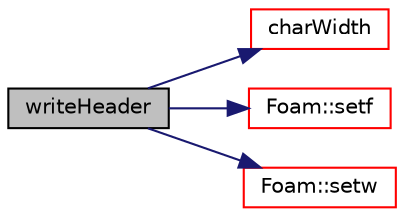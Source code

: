 digraph "writeHeader"
{
  bgcolor="transparent";
  edge [fontname="Helvetica",fontsize="10",labelfontname="Helvetica",labelfontsize="10"];
  node [fontname="Helvetica",fontsize="10",shape=record];
  rankdir="LR";
  Node1 [label="writeHeader",height=0.2,width=0.4,color="black", fillcolor="grey75", style="filled", fontcolor="black"];
  Node1 -> Node2 [color="midnightblue",fontsize="10",style="solid",fontname="Helvetica"];
  Node2 [label="charWidth",height=0.2,width=0.4,color="red",URL="$a02991.html#aca0153d95b5d66cf3e8997b79b087b54",tooltip="Return width of character stream output. "];
  Node1 -> Node3 [color="midnightblue",fontsize="10",style="solid",fontname="Helvetica"];
  Node3 [label="Foam::setf",height=0.2,width=0.4,color="red",URL="$a10936.html#a11ab31005f651958c35d64c8df183e8c"];
  Node1 -> Node4 [color="midnightblue",fontsize="10",style="solid",fontname="Helvetica"];
  Node4 [label="Foam::setw",height=0.2,width=0.4,color="red",URL="$a10936.html#a3318127f6f23246407ca749a0a0ea03c"];
}
